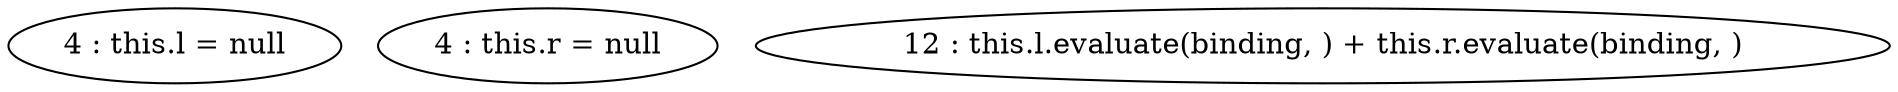 digraph G {
"4 : this.l = null"
"4 : this.r = null"
"12 : this.l.evaluate(binding, ) + this.r.evaluate(binding, )"
}